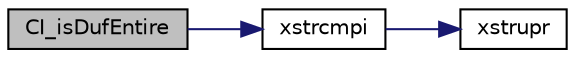 digraph "CI_isDufEntire"
{
  edge [fontname="Helvetica",fontsize="10",labelfontname="Helvetica",labelfontsize="10"];
  node [fontname="Helvetica",fontsize="10",shape=record];
  rankdir="LR";
  Node1 [label="CI_isDufEntire",height=0.2,width=0.4,color="black", fillcolor="grey75", style="filled", fontcolor="black"];
  Node1 -> Node2 [color="midnightblue",fontsize="10",style="solid",fontname="Helvetica"];
  Node2 [label="xstrcmpi",height=0.2,width=0.4,color="black", fillcolor="white", style="filled",URL="$fof__ansi_8h.html#ae4a2af8fafbd412557cbf887bb828c13"];
  Node2 -> Node3 [color="midnightblue",fontsize="10",style="solid",fontname="Helvetica"];
  Node3 [label="xstrupr",height=0.2,width=0.4,color="black", fillcolor="white", style="filled",URL="$fof__unix_8c.html#a597515502edd92634b421f7f86824375"];
}

